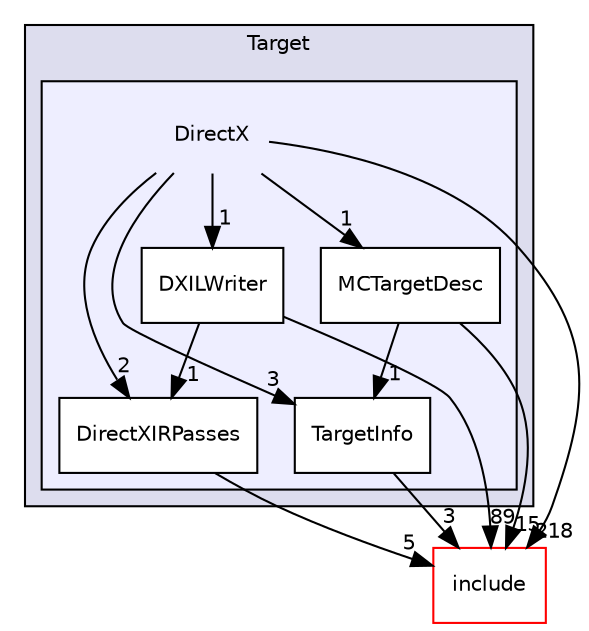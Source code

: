 digraph "lib/Target/DirectX" {
  bgcolor=transparent;
  compound=true
  node [ fontsize="10", fontname="Helvetica"];
  edge [ labelfontsize="10", labelfontname="Helvetica"];
  subgraph clusterdir_794e483eb1cc7921d35fd149d9cc325b {
    graph [ bgcolor="#ddddee", pencolor="black", label="Target" fontname="Helvetica", fontsize="10", URL="dir_794e483eb1cc7921d35fd149d9cc325b.html"]
  subgraph clusterdir_2c957dfb38624d46c4493f76ab744bd5 {
    graph [ bgcolor="#eeeeff", pencolor="black", label="" URL="dir_2c957dfb38624d46c4493f76ab744bd5.html"];
    dir_2c957dfb38624d46c4493f76ab744bd5 [shape=plaintext label="DirectX"];
    dir_b94eb9c72015d3889423c730bad9dfe7 [shape=box label="DirectXIRPasses" color="black" fillcolor="white" style="filled" URL="dir_b94eb9c72015d3889423c730bad9dfe7.html"];
    dir_7bcf1a37a33584feaffdb14b7a463f2a [shape=box label="DXILWriter" color="black" fillcolor="white" style="filled" URL="dir_7bcf1a37a33584feaffdb14b7a463f2a.html"];
    dir_ce1962d66c10d58f0e7ad868c51653e4 [shape=box label="MCTargetDesc" color="black" fillcolor="white" style="filled" URL="dir_ce1962d66c10d58f0e7ad868c51653e4.html"];
    dir_9db2a2da39bf7063a47d1913040ed070 [shape=box label="TargetInfo" color="black" fillcolor="white" style="filled" URL="dir_9db2a2da39bf7063a47d1913040ed070.html"];
  }
  }
  dir_d44c64559bbebec7f509842c48db8b23 [shape=box label="include" color="red" URL="dir_d44c64559bbebec7f509842c48db8b23.html"];
  dir_2c957dfb38624d46c4493f76ab744bd5->dir_7bcf1a37a33584feaffdb14b7a463f2a [headlabel="1", labeldistance=1.5 headhref="dir_000133_000135.html"];
  dir_2c957dfb38624d46c4493f76ab744bd5->dir_b94eb9c72015d3889423c730bad9dfe7 [headlabel="2", labeldistance=1.5 headhref="dir_000133_000134.html"];
  dir_2c957dfb38624d46c4493f76ab744bd5->dir_ce1962d66c10d58f0e7ad868c51653e4 [headlabel="1", labeldistance=1.5 headhref="dir_000133_000136.html"];
  dir_2c957dfb38624d46c4493f76ab744bd5->dir_d44c64559bbebec7f509842c48db8b23 [headlabel="218", labeldistance=1.5 headhref="dir_000133_000001.html"];
  dir_2c957dfb38624d46c4493f76ab744bd5->dir_9db2a2da39bf7063a47d1913040ed070 [headlabel="3", labeldistance=1.5 headhref="dir_000133_000137.html"];
  dir_7bcf1a37a33584feaffdb14b7a463f2a->dir_b94eb9c72015d3889423c730bad9dfe7 [headlabel="1", labeldistance=1.5 headhref="dir_000135_000134.html"];
  dir_7bcf1a37a33584feaffdb14b7a463f2a->dir_d44c64559bbebec7f509842c48db8b23 [headlabel="89", labeldistance=1.5 headhref="dir_000135_000001.html"];
  dir_b94eb9c72015d3889423c730bad9dfe7->dir_d44c64559bbebec7f509842c48db8b23 [headlabel="5", labeldistance=1.5 headhref="dir_000134_000001.html"];
  dir_ce1962d66c10d58f0e7ad868c51653e4->dir_d44c64559bbebec7f509842c48db8b23 [headlabel="15", labeldistance=1.5 headhref="dir_000136_000001.html"];
  dir_ce1962d66c10d58f0e7ad868c51653e4->dir_9db2a2da39bf7063a47d1913040ed070 [headlabel="1", labeldistance=1.5 headhref="dir_000136_000137.html"];
  dir_9db2a2da39bf7063a47d1913040ed070->dir_d44c64559bbebec7f509842c48db8b23 [headlabel="3", labeldistance=1.5 headhref="dir_000137_000001.html"];
}
